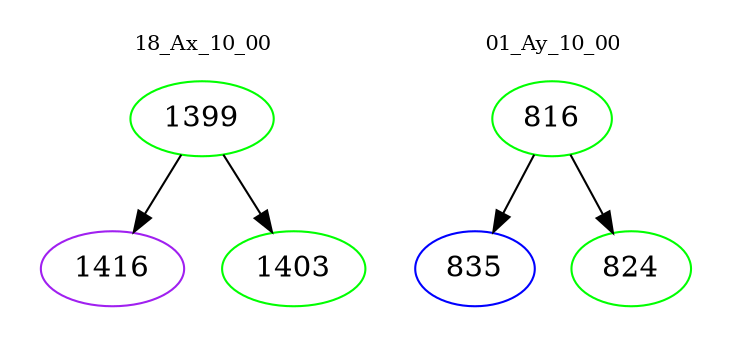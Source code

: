 digraph{
subgraph cluster_0 {
color = white
label = "18_Ax_10_00";
fontsize=10;
T0_1399 [label="1399", color="green"]
T0_1399 -> T0_1416 [color="black"]
T0_1416 [label="1416", color="purple"]
T0_1399 -> T0_1403 [color="black"]
T0_1403 [label="1403", color="green"]
}
subgraph cluster_1 {
color = white
label = "01_Ay_10_00";
fontsize=10;
T1_816 [label="816", color="green"]
T1_816 -> T1_835 [color="black"]
T1_835 [label="835", color="blue"]
T1_816 -> T1_824 [color="black"]
T1_824 [label="824", color="green"]
}
}
